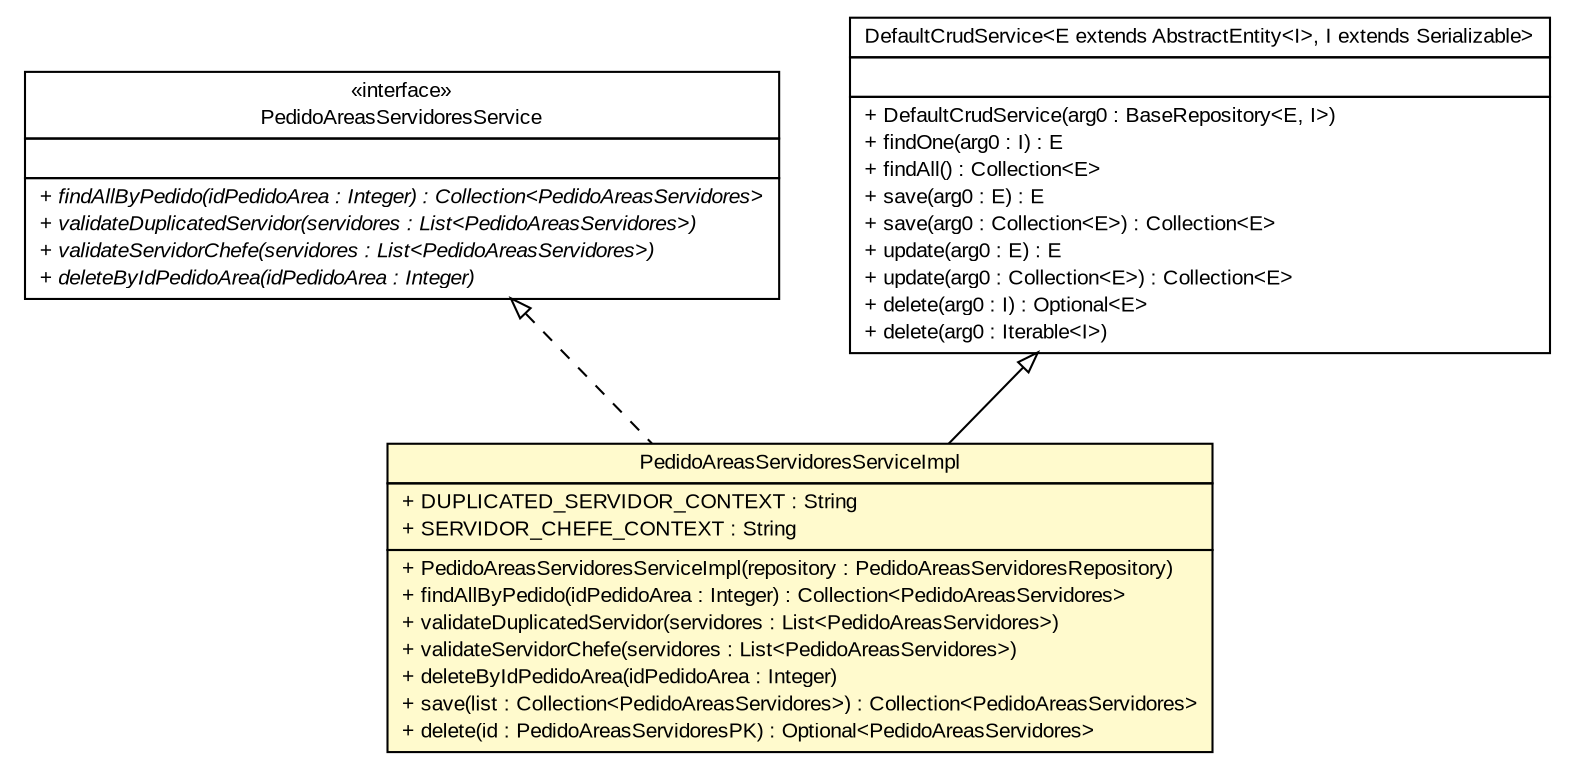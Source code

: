 #!/usr/local/bin/dot
#
# Class diagram 
# Generated by UMLGraph version R5_6 (http://www.umlgraph.org/)
#

digraph G {
	edge [fontname="arial",fontsize=10,labelfontname="arial",labelfontsize=10];
	node [fontname="arial",fontsize=10,shape=plaintext];
	nodesep=0.25;
	ranksep=0.5;
	// br.gov.to.sefaz.arr.parametros.business.service.PedidoAreasServidoresService
	c87879 [label=<<table title="br.gov.to.sefaz.arr.parametros.business.service.PedidoAreasServidoresService" border="0" cellborder="1" cellspacing="0" cellpadding="2" port="p" href="../PedidoAreasServidoresService.html">
		<tr><td><table border="0" cellspacing="0" cellpadding="1">
<tr><td align="center" balign="center"> &#171;interface&#187; </td></tr>
<tr><td align="center" balign="center"> PedidoAreasServidoresService </td></tr>
		</table></td></tr>
		<tr><td><table border="0" cellspacing="0" cellpadding="1">
<tr><td align="left" balign="left">  </td></tr>
		</table></td></tr>
		<tr><td><table border="0" cellspacing="0" cellpadding="1">
<tr><td align="left" balign="left"><font face="arial italic" point-size="10.0"> + findAllByPedido(idPedidoArea : Integer) : Collection&lt;PedidoAreasServidores&gt; </font></td></tr>
<tr><td align="left" balign="left"><font face="arial italic" point-size="10.0"> + validateDuplicatedServidor(servidores : List&lt;PedidoAreasServidores&gt;) </font></td></tr>
<tr><td align="left" balign="left"><font face="arial italic" point-size="10.0"> + validateServidorChefe(servidores : List&lt;PedidoAreasServidores&gt;) </font></td></tr>
<tr><td align="left" balign="left"><font face="arial italic" point-size="10.0"> + deleteByIdPedidoArea(idPedidoArea : Integer) </font></td></tr>
		</table></td></tr>
		</table>>, URL="../PedidoAreasServidoresService.html", fontname="arial", fontcolor="black", fontsize=10.0];
	// br.gov.to.sefaz.arr.parametros.business.service.impl.PedidoAreasServidoresServiceImpl
	c87906 [label=<<table title="br.gov.to.sefaz.arr.parametros.business.service.impl.PedidoAreasServidoresServiceImpl" border="0" cellborder="1" cellspacing="0" cellpadding="2" port="p" bgcolor="lemonChiffon" href="./PedidoAreasServidoresServiceImpl.html">
		<tr><td><table border="0" cellspacing="0" cellpadding="1">
<tr><td align="center" balign="center"> PedidoAreasServidoresServiceImpl </td></tr>
		</table></td></tr>
		<tr><td><table border="0" cellspacing="0" cellpadding="1">
<tr><td align="left" balign="left"> + DUPLICATED_SERVIDOR_CONTEXT : String </td></tr>
<tr><td align="left" balign="left"> + SERVIDOR_CHEFE_CONTEXT : String </td></tr>
		</table></td></tr>
		<tr><td><table border="0" cellspacing="0" cellpadding="1">
<tr><td align="left" balign="left"> + PedidoAreasServidoresServiceImpl(repository : PedidoAreasServidoresRepository) </td></tr>
<tr><td align="left" balign="left"> + findAllByPedido(idPedidoArea : Integer) : Collection&lt;PedidoAreasServidores&gt; </td></tr>
<tr><td align="left" balign="left"> + validateDuplicatedServidor(servidores : List&lt;PedidoAreasServidores&gt;) </td></tr>
<tr><td align="left" balign="left"> + validateServidorChefe(servidores : List&lt;PedidoAreasServidores&gt;) </td></tr>
<tr><td align="left" balign="left"> + deleteByIdPedidoArea(idPedidoArea : Integer) </td></tr>
<tr><td align="left" balign="left"> + save(list : Collection&lt;PedidoAreasServidores&gt;) : Collection&lt;PedidoAreasServidores&gt; </td></tr>
<tr><td align="left" balign="left"> + delete(id : PedidoAreasServidoresPK) : Optional&lt;PedidoAreasServidores&gt; </td></tr>
		</table></td></tr>
		</table>>, URL="./PedidoAreasServidoresServiceImpl.html", fontname="arial", fontcolor="black", fontsize=10.0];
	//br.gov.to.sefaz.arr.parametros.business.service.impl.PedidoAreasServidoresServiceImpl extends br.gov.to.sefaz.business.service.impl.DefaultCrudService<br.gov.to.sefaz.arr.persistence.entity.PedidoAreasServidores, br.gov.to.sefaz.arr.persistence.entity.PedidoAreasServidoresPK>
	c88193:p -> c87906:p [dir=back,arrowtail=empty];
	//br.gov.to.sefaz.arr.parametros.business.service.impl.PedidoAreasServidoresServiceImpl implements br.gov.to.sefaz.arr.parametros.business.service.PedidoAreasServidoresService
	c87879:p -> c87906:p [dir=back,arrowtail=empty,style=dashed];
	// br.gov.to.sefaz.business.service.impl.DefaultCrudService<E extends br.gov.to.sefaz.persistence.entity.AbstractEntity<I>, I extends java.io.Serializable>
	c88193 [label=<<table title="br.gov.to.sefaz.business.service.impl.DefaultCrudService" border="0" cellborder="1" cellspacing="0" cellpadding="2" port="p" href="http://java.sun.com/j2se/1.4.2/docs/api/br/gov/to/sefaz/business/service/impl/DefaultCrudService.html">
		<tr><td><table border="0" cellspacing="0" cellpadding="1">
<tr><td align="center" balign="center"> DefaultCrudService&lt;E extends AbstractEntity&lt;I&gt;, I extends Serializable&gt; </td></tr>
		</table></td></tr>
		<tr><td><table border="0" cellspacing="0" cellpadding="1">
<tr><td align="left" balign="left">  </td></tr>
		</table></td></tr>
		<tr><td><table border="0" cellspacing="0" cellpadding="1">
<tr><td align="left" balign="left"> + DefaultCrudService(arg0 : BaseRepository&lt;E, I&gt;) </td></tr>
<tr><td align="left" balign="left"> + findOne(arg0 : I) : E </td></tr>
<tr><td align="left" balign="left"> + findAll() : Collection&lt;E&gt; </td></tr>
<tr><td align="left" balign="left"> + save(arg0 : E) : E </td></tr>
<tr><td align="left" balign="left"> + save(arg0 : Collection&lt;E&gt;) : Collection&lt;E&gt; </td></tr>
<tr><td align="left" balign="left"> + update(arg0 : E) : E </td></tr>
<tr><td align="left" balign="left"> + update(arg0 : Collection&lt;E&gt;) : Collection&lt;E&gt; </td></tr>
<tr><td align="left" balign="left"> + delete(arg0 : I) : Optional&lt;E&gt; </td></tr>
<tr><td align="left" balign="left"> + delete(arg0 : Iterable&lt;I&gt;) </td></tr>
		</table></td></tr>
		</table>>, URL="http://java.sun.com/j2se/1.4.2/docs/api/br/gov/to/sefaz/business/service/impl/DefaultCrudService.html", fontname="arial", fontcolor="black", fontsize=10.0];
}

